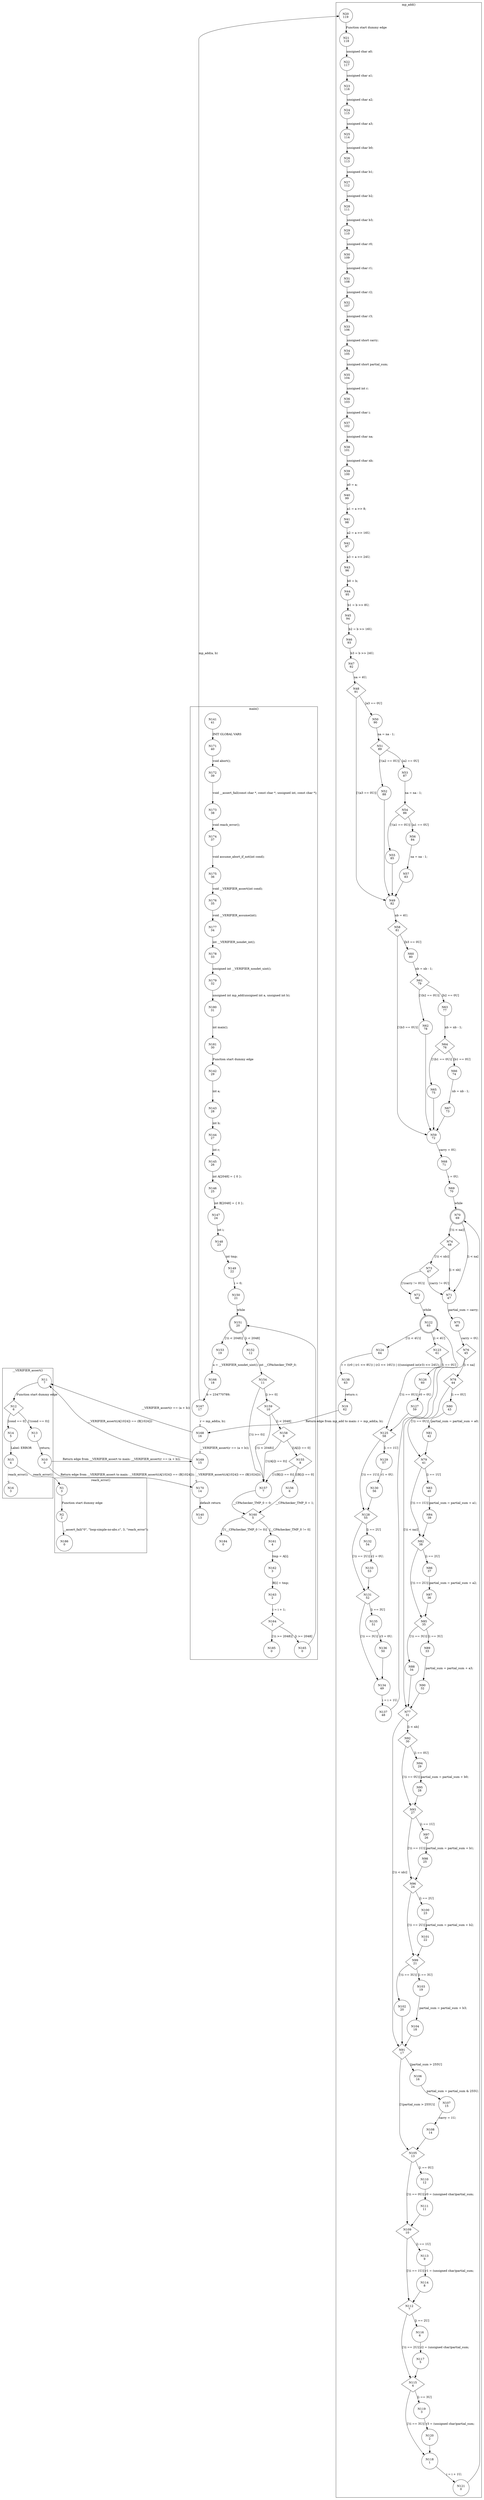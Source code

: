 digraph CFA {
141 [shape="circle" label="N141\n41"]
171 [shape="circle" label="N171\n40"]
172 [shape="circle" label="N172\n39"]
173 [shape="circle" label="N173\n38"]
174 [shape="circle" label="N174\n37"]
175 [shape="circle" label="N175\n36"]
176 [shape="circle" label="N176\n35"]
177 [shape="circle" label="N177\n34"]
178 [shape="circle" label="N178\n33"]
179 [shape="circle" label="N179\n32"]
180 [shape="circle" label="N180\n31"]
181 [shape="circle" label="N181\n30"]
142 [shape="circle" label="N142\n29"]
143 [shape="circle" label="N143\n28"]
144 [shape="circle" label="N144\n27"]
145 [shape="circle" label="N145\n26"]
146 [shape="circle" label="N146\n25"]
147 [shape="circle" label="N147\n24"]
148 [shape="circle" label="N148\n23"]
149 [shape="circle" label="N149\n22"]
150 [shape="circle" label="N150\n21"]
151 [shape="doublecircle" label="N151\n20"]
153 [shape="circle" label="N153\n19"]
166 [shape="circle" label="N166\n18"]
167 [shape="circle" label="N167\n17"]
20 [shape="circle" label="N20\n119"]
21 [shape="circle" label="N21\n118"]
22 [shape="circle" label="N22\n117"]
23 [shape="circle" label="N23\n116"]
24 [shape="circle" label="N24\n115"]
25 [shape="circle" label="N25\n114"]
26 [shape="circle" label="N26\n113"]
27 [shape="circle" label="N27\n112"]
28 [shape="circle" label="N28\n111"]
29 [shape="circle" label="N29\n110"]
30 [shape="circle" label="N30\n109"]
31 [shape="circle" label="N31\n108"]
32 [shape="circle" label="N32\n107"]
33 [shape="circle" label="N33\n106"]
34 [shape="circle" label="N34\n105"]
35 [shape="circle" label="N35\n104"]
36 [shape="circle" label="N36\n103"]
37 [shape="circle" label="N37\n102"]
38 [shape="circle" label="N38\n101"]
39 [shape="circle" label="N39\n100"]
40 [shape="circle" label="N40\n99"]
41 [shape="circle" label="N41\n98"]
42 [shape="circle" label="N42\n97"]
43 [shape="circle" label="N43\n96"]
44 [shape="circle" label="N44\n95"]
45 [shape="circle" label="N45\n94"]
46 [shape="circle" label="N46\n93"]
47 [shape="circle" label="N47\n92"]
48 [shape="diamond" label="N48\n91"]
49 [shape="circle" label="N49\n82"]
58 [shape="diamond" label="N58\n81"]
59 [shape="circle" label="N59\n72"]
68 [shape="circle" label="N68\n71"]
69 [shape="circle" label="N69\n70"]
70 [shape="doublecircle" label="N70\n69"]
74 [shape="diamond" label="N74\n68"]
73 [shape="diamond" label="N73\n67"]
72 [shape="circle" label="N72\n66"]
122 [shape="doublecircle" label="N122\n65"]
124 [shape="circle" label="N124\n64"]
138 [shape="circle" label="N138\n63"]
19 [shape="circle" label="N19\n62"]
168 [shape="circle" label="N168\n16"]
11 [shape="circle" label="N11\n7"]
12 [shape="diamond" label="N12\n6"]
13 [shape="circle" label="N13\n1"]
10 [shape="circle" label="N10\n0"]
170 [shape="circle" label="N170\n14"]
140 [shape="circle" label="N140\n13"]
169 [shape="circle" label="N169\n15"]
14 [shape="circle" label="N14\n5"]
15 [shape="circle" label="N15\n4"]
1 [shape="circle" label="N1\n3"]
2 [shape="circle" label="N2\n2"]
186 [shape="circle" label="N186\n0"]
16 [shape="circle" label="N16\n3"]
123 [shape="diamond" label="N123\n61"]
125 [shape="diamond" label="N125\n58"]
128 [shape="diamond" label="N128\n55"]
131 [shape="diamond" label="N131\n52"]
134 [shape="circle" label="N134\n49"]
137 [shape="circle" label="N137\n48"]
135 [shape="circle" label="N135\n51"]
136 [shape="circle" label="N136\n50"]
132 [shape="circle" label="N132\n54"]
133 [shape="circle" label="N133\n53"]
129 [shape="circle" label="N129\n57"]
130 [shape="circle" label="N130\n56"]
126 [shape="circle" label="N126\n60"]
127 [shape="circle" label="N127\n59"]
71 [shape="circle" label="N71\n47"]
75 [shape="circle" label="N75\n46"]
76 [shape="diamond" label="N76\n45"]
77 [shape="diamond" label="N77\n31"]
91 [shape="diamond" label="N91\n17"]
105 [shape="diamond" label="N105\n13"]
109 [shape="diamond" label="N109\n10"]
112 [shape="diamond" label="N112\n7"]
115 [shape="diamond" label="N115\n4"]
118 [shape="circle" label="N118\n1"]
121 [shape="circle" label="N121\n0"]
119 [shape="circle" label="N119\n3"]
120 [shape="circle" label="N120\n2"]
116 [shape="circle" label="N116\n6"]
117 [shape="circle" label="N117\n5"]
113 [shape="circle" label="N113\n9"]
114 [shape="circle" label="N114\n8"]
110 [shape="circle" label="N110\n12"]
111 [shape="circle" label="N111\n11"]
106 [shape="circle" label="N106\n16"]
107 [shape="circle" label="N107\n15"]
108 [shape="circle" label="N108\n14"]
92 [shape="diamond" label="N92\n30"]
93 [shape="diamond" label="N93\n27"]
96 [shape="diamond" label="N96\n24"]
99 [shape="diamond" label="N99\n21"]
102 [shape="circle" label="N102\n20"]
103 [shape="circle" label="N103\n19"]
104 [shape="circle" label="N104\n18"]
100 [shape="circle" label="N100\n23"]
101 [shape="circle" label="N101\n22"]
97 [shape="circle" label="N97\n26"]
98 [shape="circle" label="N98\n25"]
94 [shape="circle" label="N94\n29"]
95 [shape="circle" label="N95\n28"]
78 [shape="diamond" label="N78\n44"]
79 [shape="diamond" label="N79\n41"]
82 [shape="diamond" label="N82\n38"]
85 [shape="diamond" label="N85\n35"]
88 [shape="circle" label="N88\n34"]
89 [shape="circle" label="N89\n33"]
90 [shape="circle" label="N90\n32"]
86 [shape="circle" label="N86\n37"]
87 [shape="circle" label="N87\n36"]
83 [shape="circle" label="N83\n40"]
84 [shape="circle" label="N84\n39"]
80 [shape="circle" label="N80\n43"]
81 [shape="circle" label="N81\n42"]
60 [shape="circle" label="N60\n80"]
61 [shape="diamond" label="N61\n79"]
62 [shape="circle" label="N62\n78"]
63 [shape="circle" label="N63\n77"]
64 [shape="diamond" label="N64\n76"]
65 [shape="circle" label="N65\n75"]
66 [shape="circle" label="N66\n74"]
67 [shape="circle" label="N67\n73"]
50 [shape="circle" label="N50\n90"]
51 [shape="diamond" label="N51\n89"]
52 [shape="circle" label="N52\n88"]
53 [shape="circle" label="N53\n87"]
54 [shape="diamond" label="N54\n86"]
55 [shape="circle" label="N55\n85"]
56 [shape="circle" label="N56\n84"]
57 [shape="circle" label="N57\n83"]
152 [shape="circle" label="N152\n12"]
154 [shape="diamond" label="N154\n11"]
157 [shape="circle" label="N157\n7"]
160 [shape="diamond" label="N160\n5"]
184 [shape="circle" label="N184\n0"]
161 [shape="circle" label="N161\n4"]
162 [shape="circle" label="N162\n3"]
163 [shape="circle" label="N163\n2"]
164 [shape="diamond" label="N164\n1"]
185 [shape="circle" label="N185\n0"]
165 [shape="circle" label="N165\n0"]
159 [shape="diamond" label="N159\n10"]
158 [shape="diamond" label="N158\n9"]
155 [shape="diamond" label="N155\n8"]
156 [shape="circle" label="N156\n6"]
node [shape="circle"]
subgraph cluster___VERIFIER_assert {
label="__VERIFIER_assert()"
11 -> 12 [label="Function start dummy edge"]
12 -> 14 [label="[cond == 0]"]
12 -> 13 [label="[!(cond == 0)]"]
13 -> 10 [label="return;"]
14 -> 15 [label="Label: ERROR"]
15 -> 16 [label="reach_error();" style="dotted" arrowhead="empty"]}
subgraph cluster_assume_abort_if_not {
label="assume_abort_if_not()"
}
subgraph cluster_main {
label="main()"
141 -> 171 [label="INIT GLOBAL VARS"]
171 -> 172 [label="void abort();"]
172 -> 173 [label="void __assert_fail(const char *, const char *, unsigned int, const char *);"]
173 -> 174 [label="void reach_error();"]
174 -> 175 [label="void assume_abort_if_not(int cond);"]
175 -> 176 [label="void __VERIFIER_assert(int cond);"]
176 -> 177 [label="void __VERIFIER_assume(int);"]
177 -> 178 [label="int __VERIFIER_nondet_int();"]
178 -> 179 [label="unsigned int __VERIFIER_nondet_uint();"]
179 -> 180 [label="unsigned int mp_add(unsigned int a, unsigned int b);"]
180 -> 181 [label="int main();"]
181 -> 142 [label="Function start dummy edge"]
142 -> 143 [label="int a;"]
143 -> 144 [label="int b;"]
144 -> 145 [label="int r;"]
145 -> 146 [label="int A[2048] = { 0 };"]
146 -> 147 [label="int B[2048] = { 0 };"]
147 -> 148 [label="int i;"]
148 -> 149 [label="int tmp;"]
149 -> 150 [label="i = 0;"]
150 -> 151 [label="while"]
151 -> 152 [label="[i < 2048]"]
151 -> 153 [label="[!(i < 2048)]"]
153 -> 166 [label="a = __VERIFIER_nondet_uint();"]
166 -> 167 [label="b = 234770789;"]
167 -> 168 [label="r = mp_add(a, b);" style="dotted" arrowhead="empty"]
168 -> 169 [label="__VERIFIER_assert(r == (a + b));" style="dotted" arrowhead="empty"]
170 -> 140 [label="default return"]
169 -> 170 [label="__VERIFIER_assert((A[1024]) == (B[1024]));" style="dotted" arrowhead="empty"]
152 -> 154 [label="int __CPAchecker_TMP_0;"]
154 -> 159 [label="[i >= 0]"]
154 -> 157 [label="[!(i >= 0)]"]
157 -> 160 [label="__CPAchecker_TMP_0 = 0;"]
160 -> 161 [label="[__CPAchecker_TMP_0 != 0]"]
160 -> 184 [label="[!(__CPAchecker_TMP_0 != 0)]"]
161 -> 162 [label="tmp = A[i];"]
162 -> 163 [label="B[i] = tmp;"]
163 -> 164 [label="i = i + 1;"]
164 -> 165 [label="[i >= 2048]"]
164 -> 185 [label="[!(i >= 2048)]"]
165 -> 151 [label=""]
159 -> 158 [label="[i < 2048]"]
159 -> 157 [label="[!(i < 2048)]"]
158 -> 155 [label="[(A[i]) == 0]"]
158 -> 157 [label="[!((A[i]) == 0)]"]
155 -> 156 [label="[(B[i]) == 0]"]
155 -> 157 [label="[!((B[i]) == 0)]"]
156 -> 160 [label="__CPAchecker_TMP_0 = 1;"]}
subgraph cluster_mp_add {
label="mp_add()"
20 -> 21 [label="Function start dummy edge"]
21 -> 22 [label="unsigned char a0;"]
22 -> 23 [label="unsigned char a1;"]
23 -> 24 [label="unsigned char a2;"]
24 -> 25 [label="unsigned char a3;"]
25 -> 26 [label="unsigned char b0;"]
26 -> 27 [label="unsigned char b1;"]
27 -> 28 [label="unsigned char b2;"]
28 -> 29 [label="unsigned char b3;"]
29 -> 30 [label="unsigned char r0;"]
30 -> 31 [label="unsigned char r1;"]
31 -> 32 [label="unsigned char r2;"]
32 -> 33 [label="unsigned char r3;"]
33 -> 34 [label="unsigned short carry;"]
34 -> 35 [label="unsigned short partial_sum;"]
35 -> 36 [label="unsigned int r;"]
36 -> 37 [label="unsigned char i;"]
37 -> 38 [label="unsigned char na;"]
38 -> 39 [label="unsigned char nb;"]
39 -> 40 [label="a0 = a;"]
40 -> 41 [label="a1 = a >> 8;"]
41 -> 42 [label="a2 = a >> 16U;"]
42 -> 43 [label="a3 = a >> 24U;"]
43 -> 44 [label="b0 = b;"]
44 -> 45 [label="b1 = b >> 8U;"]
45 -> 46 [label="b2 = b >> 16U;"]
46 -> 47 [label="b3 = b >> 24U;"]
47 -> 48 [label="na = 4U;"]
48 -> 50 [label="[a3 == 0U]"]
48 -> 49 [label="[!(a3 == 0U)]"]
49 -> 58 [label="nb = 4U;"]
58 -> 60 [label="[b3 == 0U]"]
58 -> 59 [label="[!(b3 == 0U)]"]
59 -> 68 [label="carry = 0U;"]
68 -> 69 [label="i = 0U;"]
69 -> 70 [label="while"]
70 -> 71 [label="[i < na]"]
70 -> 74 [label="[!(i < na)]"]
74 -> 71 [label="[i < nb]"]
74 -> 73 [label="[!(i < nb)]"]
73 -> 71 [label="[carry != 0U]"]
73 -> 72 [label="[!(carry != 0U)]"]
72 -> 122 [label="while"]
122 -> 123 [label="[i < 4U]"]
122 -> 124 [label="[!(i < 4U)]"]
124 -> 138 [label="r = ((r0 | (r1 << 8U)) | (r2 << 16U)) | (((unsigned int)r3) << 24U);"]
138 -> 19 [label="return r;"]
123 -> 126 [label="[i == 0U]"]
123 -> 125 [label="[!(i == 0U)]"]
125 -> 129 [label="[i == 1U]"]
125 -> 128 [label="[!(i == 1U)]"]
128 -> 132 [label="[i == 2U]"]
128 -> 131 [label="[!(i == 2U)]"]
131 -> 135 [label="[i == 3U]"]
131 -> 134 [label="[!(i == 3U)]"]
134 -> 137 [label="i = i + 1U;"]
137 -> 122 [label=""]
135 -> 136 [label="r3 = 0U;"]
136 -> 134 [label=""]
132 -> 133 [label="r2 = 0U;"]
133 -> 131 [label=""]
129 -> 130 [label="r1 = 0U;"]
130 -> 128 [label=""]
126 -> 127 [label="r0 = 0U;"]
127 -> 125 [label=""]
71 -> 75 [label="partial_sum = carry;"]
75 -> 76 [label="carry = 0U;"]
76 -> 78 [label="[i < na]"]
76 -> 77 [label="[!(i < na)]"]
77 -> 92 [label="[i < nb]"]
77 -> 91 [label="[!(i < nb)]"]
91 -> 106 [label="[partial_sum > 255U]"]
91 -> 105 [label="[!(partial_sum > 255U)]"]
105 -> 110 [label="[i == 0U]"]
105 -> 109 [label="[!(i == 0U)]"]
109 -> 113 [label="[i == 1U]"]
109 -> 112 [label="[!(i == 1U)]"]
112 -> 116 [label="[i == 2U]"]
112 -> 115 [label="[!(i == 2U)]"]
115 -> 119 [label="[i == 3U]"]
115 -> 118 [label="[!(i == 3U)]"]
118 -> 121 [label="i = i + 1U;"]
121 -> 70 [label=""]
119 -> 120 [label="r3 = (unsigned char)partial_sum;"]
120 -> 118 [label=""]
116 -> 117 [label="r2 = (unsigned char)partial_sum;"]
117 -> 115 [label=""]
113 -> 114 [label="r1 = (unsigned char)partial_sum;"]
114 -> 112 [label=""]
110 -> 111 [label="r0 = (unsigned char)partial_sum;"]
111 -> 109 [label=""]
106 -> 107 [label="partial_sum = partial_sum & 255U;"]
107 -> 108 [label="carry = 1U;"]
108 -> 105 [label=""]
92 -> 94 [label="[i == 0U]"]
92 -> 93 [label="[!(i == 0U)]"]
93 -> 97 [label="[i == 1U]"]
93 -> 96 [label="[!(i == 1U)]"]
96 -> 100 [label="[i == 2U]"]
96 -> 99 [label="[!(i == 2U)]"]
99 -> 103 [label="[i == 3U]"]
99 -> 102 [label="[!(i == 3U)]"]
102 -> 91 [label=""]
103 -> 104 [label="partial_sum = partial_sum + b3;"]
104 -> 91 [label=""]
100 -> 101 [label="partial_sum = partial_sum + b2;"]
101 -> 99 [label=""]
97 -> 98 [label="partial_sum = partial_sum + b1;"]
98 -> 96 [label=""]
94 -> 95 [label="partial_sum = partial_sum + b0;"]
95 -> 93 [label=""]
78 -> 80 [label="[i == 0U]"]
78 -> 79 [label="[!(i == 0U)]"]
79 -> 83 [label="[i == 1U]"]
79 -> 82 [label="[!(i == 1U)]"]
82 -> 86 [label="[i == 2U]"]
82 -> 85 [label="[!(i == 2U)]"]
85 -> 89 [label="[i == 3U]"]
85 -> 88 [label="[!(i == 3U)]"]
88 -> 77 [label=""]
89 -> 90 [label="partial_sum = partial_sum + a3;"]
90 -> 77 [label=""]
86 -> 87 [label="partial_sum = partial_sum + a2;"]
87 -> 85 [label=""]
83 -> 84 [label="partial_sum = partial_sum + a1;"]
84 -> 82 [label=""]
80 -> 81 [label="partial_sum = partial_sum + a0;"]
81 -> 79 [label=""]
60 -> 61 [label="nb = nb - 1;"]
61 -> 63 [label="[b2 == 0U]"]
61 -> 62 [label="[!(b2 == 0U)]"]
62 -> 59 [label=""]
63 -> 64 [label="nb = nb - 1;"]
64 -> 66 [label="[b1 == 0U]"]
64 -> 65 [label="[!(b1 == 0U)]"]
65 -> 59 [label=""]
66 -> 67 [label="nb = nb - 1;"]
67 -> 59 [label=""]
50 -> 51 [label="na = na - 1;"]
51 -> 53 [label="[a2 == 0U]"]
51 -> 52 [label="[!(a2 == 0U)]"]
52 -> 49 [label=""]
53 -> 54 [label="na = na - 1;"]
54 -> 56 [label="[a1 == 0U]"]
54 -> 55 [label="[!(a1 == 0U)]"]
55 -> 49 [label=""]
56 -> 57 [label="na = na - 1;"]
57 -> 49 [label=""]}
subgraph cluster_reach_error {
label="reach_error()"
1 -> 2 [label="Function start dummy edge"]
2 -> 186 [label="__assert_fail(\"0\", \"loop-simple-no-abs.c\", 3, \"reach_error\");"]}
167 -> 20 [label="mp_add(a, b)"]
19 -> 168 [label="Return edge from mp_add to main: r = mp_add(a, b);"]
168 -> 11 [label="__VERIFIER_assert(r == (a + b))"]
10 -> 169 [label="Return edge from __VERIFIER_assert to main: __VERIFIER_assert(r == (a + b));"]
10 -> 170 [label="Return edge from __VERIFIER_assert to main: __VERIFIER_assert((A[1024]) == (B[1024]));"]
169 -> 11 [label="__VERIFIER_assert((A[1024]) == (B[1024]))"]
15 -> 1 [label="reach_error()"]}